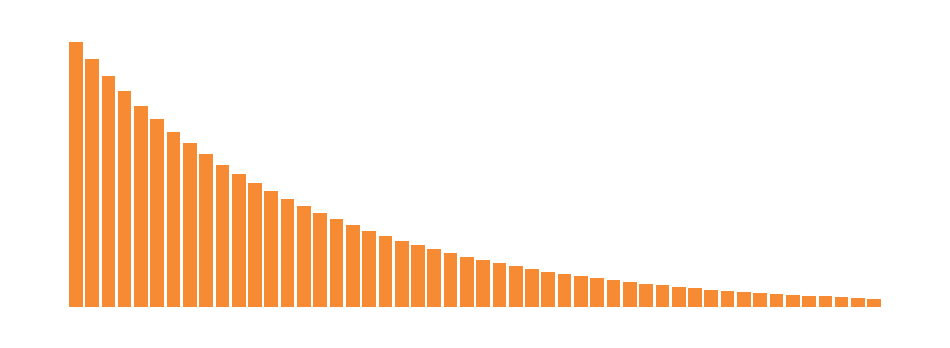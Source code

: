 % Created by tikzDevice version 0.12.3 on 2020-06-05 12:24:45
% !TEX encoding = UTF-8 Unicode
\begin{tikzpicture}[x=1pt,y=1pt]
\definecolor{fillColor}{RGB}{255,255,255}
\path[use as bounding box,fill=fillColor,fill opacity=0.00] (0,0) rectangle (323.21,105.74);
\begin{scope}
\path[clip] (  0.00,  0.00) rectangle (323.21,105.74);
\definecolor{drawColor}{RGB}{255,255,255}
\definecolor{fillColor}{RGB}{246,139,51}

\path[draw=drawColor,line width= 0.3pt,line cap=rect,fill=fillColor] ( 14.69,  4.81) rectangle ( 19.99,100.94);

\path[draw=drawColor,line width= 0.3pt,line cap=rect,fill=fillColor] ( 20.58,  4.81) rectangle ( 25.88, 94.53);

\path[draw=drawColor,line width= 0.3pt,line cap=rect,fill=fillColor] ( 26.47,  4.81) rectangle ( 31.77, 88.55);

\path[draw=drawColor,line width= 0.3pt,line cap=rect,fill=fillColor] ( 32.36,  4.81) rectangle ( 37.66, 82.96);

\path[draw=drawColor,line width= 0.3pt,line cap=rect,fill=fillColor] ( 38.24,  4.81) rectangle ( 43.54, 77.75);

\path[draw=drawColor,line width= 0.3pt,line cap=rect,fill=fillColor] ( 44.13,  4.81) rectangle ( 49.43, 72.89);

\path[draw=drawColor,line width= 0.3pt,line cap=rect,fill=fillColor] ( 50.02,  4.81) rectangle ( 55.32, 68.35);

\path[draw=drawColor,line width= 0.3pt,line cap=rect,fill=fillColor] ( 55.91,  4.81) rectangle ( 61.21, 64.11);

\path[draw=drawColor,line width= 0.3pt,line cap=rect,fill=fillColor] ( 61.80,  4.81) rectangle ( 67.10, 60.16);

\path[draw=drawColor,line width= 0.3pt,line cap=rect,fill=fillColor] ( 67.69,  4.81) rectangle ( 72.99, 56.47);

\path[draw=drawColor,line width= 0.3pt,line cap=rect,fill=fillColor] ( 73.57,  4.81) rectangle ( 78.87, 53.03);

\path[draw=drawColor,line width= 0.3pt,line cap=rect,fill=fillColor] ( 79.46,  4.81) rectangle ( 84.76, 49.81);

\path[draw=drawColor,line width= 0.3pt,line cap=rect,fill=fillColor] ( 85.35,  4.81) rectangle ( 90.65, 46.81);

\path[draw=drawColor,line width= 0.3pt,line cap=rect,fill=fillColor] ( 91.24,  4.81) rectangle ( 96.54, 44.01);

\path[draw=drawColor,line width= 0.3pt,line cap=rect,fill=fillColor] ( 97.13,  4.81) rectangle (102.43, 41.40);

\path[draw=drawColor,line width= 0.3pt,line cap=rect,fill=fillColor] (103.02,  4.81) rectangle (108.31, 38.96);

\path[draw=drawColor,line width= 0.3pt,line cap=rect,fill=fillColor] (108.90,  4.81) rectangle (114.20, 36.68);

\path[draw=drawColor,line width= 0.3pt,line cap=rect,fill=fillColor] (114.79,  4.81) rectangle (120.09, 34.56);

\path[draw=drawColor,line width= 0.3pt,line cap=rect,fill=fillColor] (120.68,  4.81) rectangle (125.98, 32.57);

\path[draw=drawColor,line width= 0.3pt,line cap=rect,fill=fillColor] (126.57,  4.81) rectangle (131.87, 30.72);

\path[draw=drawColor,line width= 0.3pt,line cap=rect,fill=fillColor] (132.46,  4.81) rectangle (137.76, 28.99);

\path[draw=drawColor,line width= 0.3pt,line cap=rect,fill=fillColor] (138.34,  4.81) rectangle (143.64, 27.38);

\path[draw=drawColor,line width= 0.3pt,line cap=rect,fill=fillColor] (144.23,  4.81) rectangle (149.53, 25.88);

\path[draw=drawColor,line width= 0.3pt,line cap=rect,fill=fillColor] (150.12,  4.81) rectangle (155.42, 24.47);

\path[draw=drawColor,line width= 0.3pt,line cap=rect,fill=fillColor] (156.01,  4.81) rectangle (161.31, 23.16);

\path[draw=drawColor,line width= 0.3pt,line cap=rect,fill=fillColor] (161.90,  4.81) rectangle (167.20, 21.94);

\path[draw=drawColor,line width= 0.3pt,line cap=rect,fill=fillColor] (167.79,  4.81) rectangle (173.09, 20.80);

\path[draw=drawColor,line width= 0.3pt,line cap=rect,fill=fillColor] (173.67,  4.81) rectangle (178.97, 19.73);

\path[draw=drawColor,line width= 0.3pt,line cap=rect,fill=fillColor] (179.56,  4.81) rectangle (184.86, 18.73);

\path[draw=drawColor,line width= 0.3pt,line cap=rect,fill=fillColor] (185.45,  4.81) rectangle (190.75, 17.81);

\path[draw=drawColor,line width= 0.3pt,line cap=rect,fill=fillColor] (191.34,  4.81) rectangle (196.64, 16.94);

\path[draw=drawColor,line width= 0.3pt,line cap=rect,fill=fillColor] (197.23,  4.81) rectangle (202.53, 16.13);

\path[draw=drawColor,line width= 0.3pt,line cap=rect,fill=fillColor] (203.12,  4.81) rectangle (208.42, 15.38);

\path[draw=drawColor,line width= 0.3pt,line cap=rect,fill=fillColor] (209.00,  4.81) rectangle (214.30, 14.67);

\path[draw=drawColor,line width= 0.3pt,line cap=rect,fill=fillColor] (214.89,  4.81) rectangle (220.19, 14.01);

\path[draw=drawColor,line width= 0.3pt,line cap=rect,fill=fillColor] (220.78,  4.81) rectangle (226.08, 13.40);

\path[draw=drawColor,line width= 0.3pt,line cap=rect,fill=fillColor] (226.67,  4.81) rectangle (231.97, 12.83);

\path[draw=drawColor,line width= 0.3pt,line cap=rect,fill=fillColor] (232.56,  4.81) rectangle (237.86, 12.29);

\path[draw=drawColor,line width= 0.3pt,line cap=rect,fill=fillColor] (238.45,  4.81) rectangle (243.75, 11.79);

\path[draw=drawColor,line width= 0.3pt,line cap=rect,fill=fillColor] (244.33,  4.81) rectangle (249.63, 11.33);

\path[draw=drawColor,line width= 0.3pt,line cap=rect,fill=fillColor] (250.22,  4.81) rectangle (255.52, 10.89);

\path[draw=drawColor,line width= 0.3pt,line cap=rect,fill=fillColor] (256.11,  4.81) rectangle (261.41, 10.49);

\path[draw=drawColor,line width= 0.3pt,line cap=rect,fill=fillColor] (262.00,  4.81) rectangle (267.30, 10.11);

\path[draw=drawColor,line width= 0.3pt,line cap=rect,fill=fillColor] (267.89,  4.81) rectangle (273.19,  9.75);

\path[draw=drawColor,line width= 0.3pt,line cap=rect,fill=fillColor] (273.78,  4.81) rectangle (279.07,  9.42);

\path[draw=drawColor,line width= 0.3pt,line cap=rect,fill=fillColor] (279.66,  4.81) rectangle (284.96,  9.12);

\path[draw=drawColor,line width= 0.3pt,line cap=rect,fill=fillColor] (285.55,  4.81) rectangle (290.85,  8.83);

\path[draw=drawColor,line width= 0.3pt,line cap=rect,fill=fillColor] (291.44,  4.81) rectangle (296.74,  8.56);

\path[draw=drawColor,line width= 0.3pt,line cap=rect,fill=fillColor] (297.33,  4.81) rectangle (302.63,  8.31);

\path[draw=drawColor,line width= 0.3pt,line cap=rect,fill=fillColor] (303.22,  4.81) rectangle (308.52,  8.08);
\end{scope}
\end{tikzpicture}
